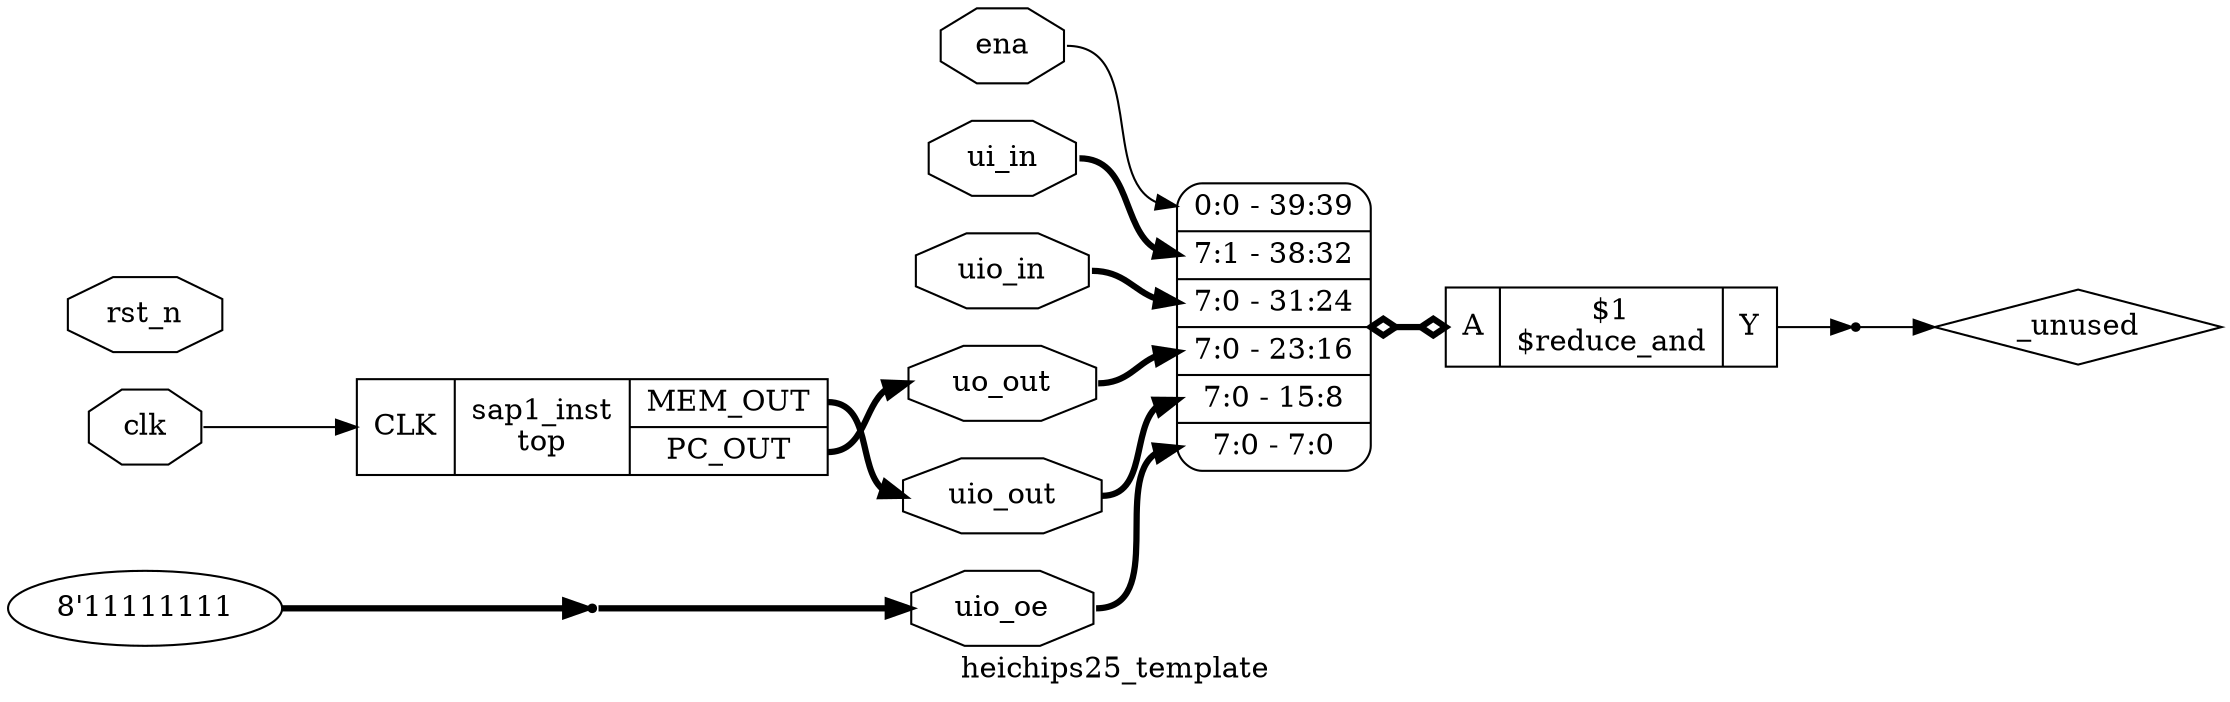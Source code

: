 digraph "heichips25_template" {
label="heichips25_template";
rankdir="LR";
remincross=true;
n2 [ shape=diamond, label="_unused", color="black", fontcolor="black"];
n3 [ shape=octagon, label="rst_n", color="black", fontcolor="black"];
n4 [ shape=octagon, label="clk", color="black", fontcolor="black"];
n5 [ shape=octagon, label="ena", color="black", fontcolor="black"];
n6 [ shape=octagon, label="uio_oe", color="black", fontcolor="black"];
n7 [ shape=octagon, label="uio_out", color="black", fontcolor="black"];
n8 [ shape=octagon, label="uio_in", color="black", fontcolor="black"];
n9 [ shape=octagon, label="uo_out", color="black", fontcolor="black"];
n10 [ shape=octagon, label="ui_in", color="black", fontcolor="black"];
c14 [ shape=record, label="{{<p11> CLK}|sap1_inst\ntop|{<p12> MEM_OUT|<p13> PC_OUT}}",  ];
c17 [ shape=record, label="{{<p15> A}|$1\n$reduce_and|{<p16> Y}}",  ];
x0 [ shape=record, style=rounded, label="<s5> 0:0 - 39:39 |<s4> 7:1 - 38:32 |<s3> 7:0 - 31:24 |<s2> 7:0 - 23:16 |<s1> 7:0 - 15:8 |<s0> 7:0 - 7:0 ", color="black", fontcolor="black" ];
x0:e -> c17:p15:w [arrowhead=odiamond, arrowtail=odiamond, dir=both, color="black", fontcolor="black", style="setlinewidth(3)", label=""];
x1 [shape=point, ];
v2 [ label="8'11111111" ];
x3 [shape=point, ];
c17:p16:e -> x1:w [color="black", fontcolor="black", label=""];
n10:e -> x0:s4:w [color="black", fontcolor="black", style="setlinewidth(3)", label=""];
x1:e -> n2:w [color="black", fontcolor="black", label=""];
n4:e -> c14:p11:w [color="black", fontcolor="black", label=""];
n5:e -> x0:s5:w [color="black", fontcolor="black", label=""];
x3:e -> n6:w [color="black", fontcolor="black", style="setlinewidth(3)", label=""];
n6:e -> x0:s0:w [color="black", fontcolor="black", style="setlinewidth(3)", label=""];
c14:p12:e -> n7:w [color="black", fontcolor="black", style="setlinewidth(3)", label=""];
n7:e -> x0:s1:w [color="black", fontcolor="black", style="setlinewidth(3)", label=""];
n8:e -> x0:s3:w [color="black", fontcolor="black", style="setlinewidth(3)", label=""];
c14:p13:e -> n9:w [color="black", fontcolor="black", style="setlinewidth(3)", label=""];
n9:e -> x0:s2:w [color="black", fontcolor="black", style="setlinewidth(3)", label=""];
v2:e -> x3:w [color="black", fontcolor="black", style="setlinewidth(3)", label=""];
}
